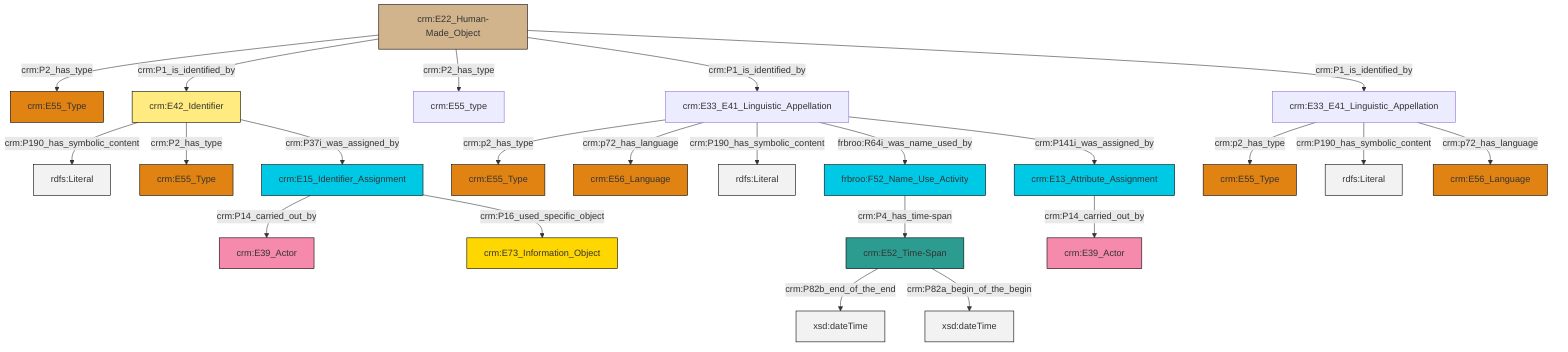 graph TD
classDef Literal fill:#f2f2f2,stroke:#000000;
classDef CRM_Entity fill:#FFFFFF,stroke:#000000;
classDef Temporal_Entity fill:#00C9E6, stroke:#000000;
classDef Type fill:#E18312, stroke:#000000;
classDef Time-Span fill:#2C9C91, stroke:#000000;
classDef Appellation fill:#FFEB7F, stroke:#000000;
classDef Place fill:#008836, stroke:#000000;
classDef Persistent_Item fill:#B266B2, stroke:#000000;
classDef Conceptual_Object fill:#FFD700, stroke:#000000;
classDef Physical_Thing fill:#D2B48C, stroke:#000000;
classDef Actor fill:#f58aad, stroke:#000000;
classDef PC_Classes fill:#4ce600, stroke:#000000;
classDef Multi fill:#cccccc,stroke:#000000;

2["crm:E22_Human-Made_Object"]:::Physical_Thing -->|crm:P2_has_type| 3["crm:E55_Type"]:::Type
4["frbroo:F52_Name_Use_Activity"]:::Temporal_Entity -->|crm:P4_has_time-span| 5["crm:E52_Time-Span"]:::Time-Span
8["crm:E33_E41_Linguistic_Appellation"]:::Default -->|crm:p2_has_type| 9["crm:E55_Type"]:::Type
2["crm:E22_Human-Made_Object"]:::Physical_Thing -->|crm:P1_is_identified_by| 12["crm:E42_Identifier"]:::Appellation
6["crm:E33_E41_Linguistic_Appellation"]:::Default -->|crm:p2_has_type| 13["crm:E55_Type"]:::Type
12["crm:E42_Identifier"]:::Appellation -->|crm:P190_has_symbolic_content| 14[rdfs:Literal]:::Literal
6["crm:E33_E41_Linguistic_Appellation"]:::Default -->|crm:p72_has_language| 17["crm:E56_Language"]:::Type
12["crm:E42_Identifier"]:::Appellation -->|crm:P2_has_type| 10["crm:E55_Type"]:::Type
12["crm:E42_Identifier"]:::Appellation -->|crm:P37i_was_assigned_by| 0["crm:E15_Identifier_Assignment"]:::Temporal_Entity
8["crm:E33_E41_Linguistic_Appellation"]:::Default -->|crm:P190_has_symbolic_content| 26[rdfs:Literal]:::Literal
8["crm:E33_E41_Linguistic_Appellation"]:::Default -->|crm:p72_has_language| 27["crm:E56_Language"]:::Type
5["crm:E52_Time-Span"]:::Time-Span -->|crm:P82b_end_of_the_end| 29[xsd:dateTime]:::Literal
2["crm:E22_Human-Made_Object"]:::Physical_Thing -->|crm:P2_has_type| 18["crm:E55_type"]:::Default
2["crm:E22_Human-Made_Object"]:::Physical_Thing -->|crm:P1_is_identified_by| 6["crm:E33_E41_Linguistic_Appellation"]:::Default
5["crm:E52_Time-Span"]:::Time-Span -->|crm:P82a_begin_of_the_begin| 31[xsd:dateTime]:::Literal
6["crm:E33_E41_Linguistic_Appellation"]:::Default -->|crm:P190_has_symbolic_content| 32[rdfs:Literal]:::Literal
2["crm:E22_Human-Made_Object"]:::Physical_Thing -->|crm:P1_is_identified_by| 8["crm:E33_E41_Linguistic_Appellation"]:::Default
0["crm:E15_Identifier_Assignment"]:::Temporal_Entity -->|crm:P14_carried_out_by| 34["crm:E39_Actor"]:::Actor
35["crm:E13_Attribute_Assignment"]:::Temporal_Entity -->|crm:P14_carried_out_by| 36["crm:E39_Actor"]:::Actor
6["crm:E33_E41_Linguistic_Appellation"]:::Default -->|frbroo:R64i_was_name_used_by| 4["frbroo:F52_Name_Use_Activity"]:::Temporal_Entity
6["crm:E33_E41_Linguistic_Appellation"]:::Default -->|crm:P141i_was_assigned_by| 35["crm:E13_Attribute_Assignment"]:::Temporal_Entity
0["crm:E15_Identifier_Assignment"]:::Temporal_Entity -->|crm:P16_used_specific_object| 24["crm:E73_Information_Object"]:::Conceptual_Object
